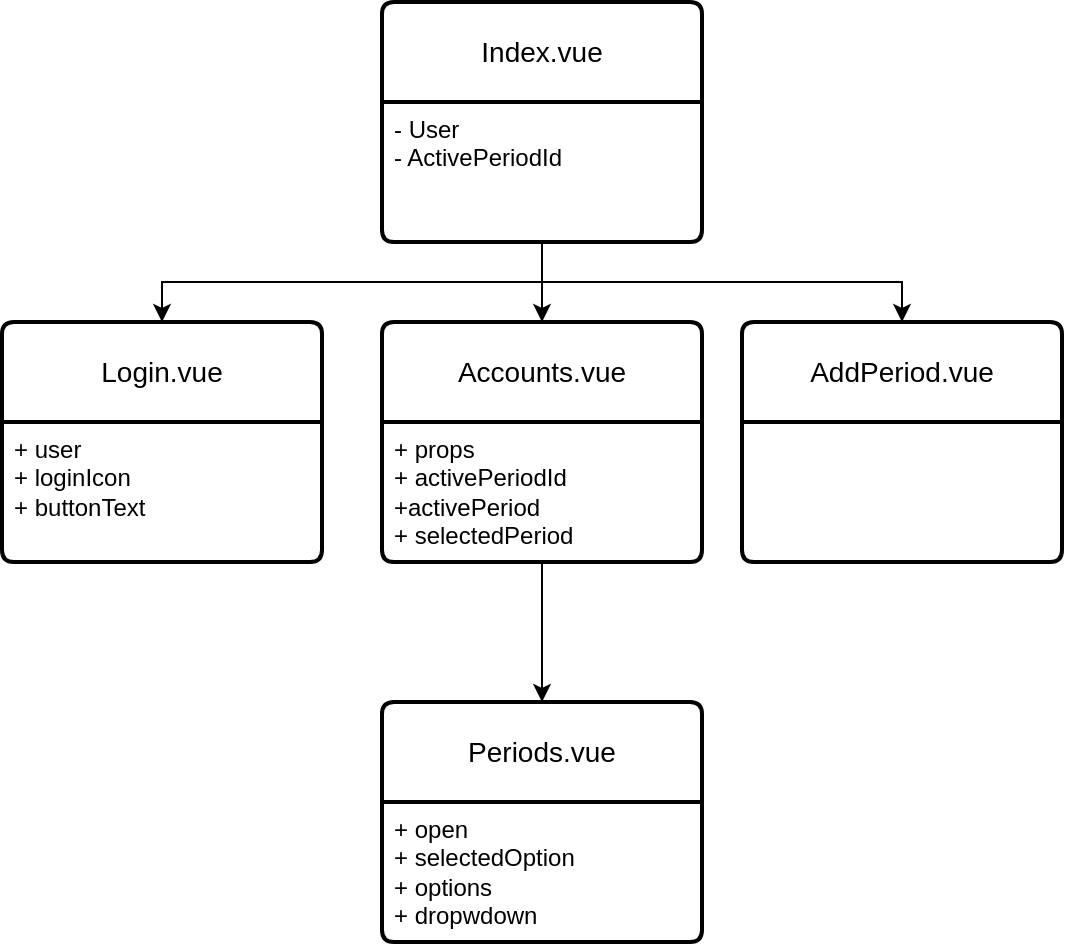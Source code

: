 <mxfile version="24.6.2" type="github">
  <diagram name="Pagina-1" id="nFk-xYRCCgUmwnguuuYf">
    <mxGraphModel dx="1395" dy="615" grid="1" gridSize="10" guides="1" tooltips="1" connect="1" arrows="1" fold="1" page="1" pageScale="1" pageWidth="850" pageHeight="1100" math="0" shadow="0">
      <root>
        <mxCell id="0" />
        <mxCell id="1" parent="0" />
        <mxCell id="Nf7QshB9JH_1sSBnTNgK-10" style="edgeStyle=orthogonalEdgeStyle;rounded=0;orthogonalLoop=1;jettySize=auto;html=1;exitX=0.5;exitY=1;exitDx=0;exitDy=0;entryX=0.5;entryY=0;entryDx=0;entryDy=0;" edge="1" parent="1" source="Nf7QshB9JH_1sSBnTNgK-1" target="Nf7QshB9JH_1sSBnTNgK-8">
          <mxGeometry relative="1" as="geometry" />
        </mxCell>
        <mxCell id="Nf7QshB9JH_1sSBnTNgK-1" value="Index.vue" style="swimlane;childLayout=stackLayout;horizontal=1;startSize=50;horizontalStack=0;rounded=1;fontSize=14;fontStyle=0;strokeWidth=2;resizeParent=0;resizeLast=1;shadow=0;dashed=0;align=center;arcSize=4;whiteSpace=wrap;html=1;" vertex="1" parent="1">
          <mxGeometry x="250" y="290" width="160" height="120" as="geometry" />
        </mxCell>
        <mxCell id="Nf7QshB9JH_1sSBnTNgK-2" value="- User&lt;div&gt;- ActivePeriodId&lt;/div&gt;" style="align=left;strokeColor=none;fillColor=none;spacingLeft=4;fontSize=12;verticalAlign=top;resizable=0;rotatable=0;part=1;html=1;" vertex="1" parent="Nf7QshB9JH_1sSBnTNgK-1">
          <mxGeometry y="50" width="160" height="70" as="geometry" />
        </mxCell>
        <mxCell id="Nf7QshB9JH_1sSBnTNgK-8" value="Login.vue" style="swimlane;childLayout=stackLayout;horizontal=1;startSize=50;horizontalStack=0;rounded=1;fontSize=14;fontStyle=0;strokeWidth=2;resizeParent=0;resizeLast=1;shadow=0;dashed=0;align=center;arcSize=4;whiteSpace=wrap;html=1;" vertex="1" parent="1">
          <mxGeometry x="60" y="450" width="160" height="120" as="geometry" />
        </mxCell>
        <mxCell id="Nf7QshB9JH_1sSBnTNgK-9" value="+ user&lt;br&gt;+ loginIcon&lt;br&gt;+ buttonText" style="align=left;strokeColor=none;fillColor=none;spacingLeft=4;fontSize=12;verticalAlign=top;resizable=0;rotatable=0;part=1;html=1;" vertex="1" parent="Nf7QshB9JH_1sSBnTNgK-8">
          <mxGeometry y="50" width="160" height="70" as="geometry" />
        </mxCell>
        <mxCell id="Nf7QshB9JH_1sSBnTNgK-11" value="Accounts.vue" style="swimlane;childLayout=stackLayout;horizontal=1;startSize=50;horizontalStack=0;rounded=1;fontSize=14;fontStyle=0;strokeWidth=2;resizeParent=0;resizeLast=1;shadow=0;dashed=0;align=center;arcSize=4;whiteSpace=wrap;html=1;" vertex="1" parent="1">
          <mxGeometry x="250" y="450" width="160" height="120" as="geometry" />
        </mxCell>
        <mxCell id="Nf7QshB9JH_1sSBnTNgK-12" value="+ props&lt;br&gt;+ activePeriodId&lt;br&gt;+activePeriod&lt;div&gt;+ selectedPeriod&lt;/div&gt;" style="align=left;strokeColor=none;fillColor=none;spacingLeft=4;fontSize=12;verticalAlign=top;resizable=0;rotatable=0;part=1;html=1;" vertex="1" parent="Nf7QshB9JH_1sSBnTNgK-11">
          <mxGeometry y="50" width="160" height="70" as="geometry" />
        </mxCell>
        <mxCell id="Nf7QshB9JH_1sSBnTNgK-13" value="AddPeriod.vue" style="swimlane;childLayout=stackLayout;horizontal=1;startSize=50;horizontalStack=0;rounded=1;fontSize=14;fontStyle=0;strokeWidth=2;resizeParent=0;resizeLast=1;shadow=0;dashed=0;align=center;arcSize=4;whiteSpace=wrap;html=1;" vertex="1" parent="1">
          <mxGeometry x="430" y="450" width="160" height="120" as="geometry" />
        </mxCell>
        <mxCell id="Nf7QshB9JH_1sSBnTNgK-15" style="edgeStyle=orthogonalEdgeStyle;rounded=0;orthogonalLoop=1;jettySize=auto;html=1;entryX=0.5;entryY=0;entryDx=0;entryDy=0;" edge="1" parent="1" source="Nf7QshB9JH_1sSBnTNgK-2" target="Nf7QshB9JH_1sSBnTNgK-11">
          <mxGeometry relative="1" as="geometry" />
        </mxCell>
        <mxCell id="Nf7QshB9JH_1sSBnTNgK-16" style="edgeStyle=orthogonalEdgeStyle;rounded=0;orthogonalLoop=1;jettySize=auto;html=1;exitX=0.5;exitY=1;exitDx=0;exitDy=0;entryX=0.5;entryY=0;entryDx=0;entryDy=0;" edge="1" parent="1" source="Nf7QshB9JH_1sSBnTNgK-2" target="Nf7QshB9JH_1sSBnTNgK-13">
          <mxGeometry relative="1" as="geometry" />
        </mxCell>
        <mxCell id="Nf7QshB9JH_1sSBnTNgK-17" value="Periods.vue" style="swimlane;childLayout=stackLayout;horizontal=1;startSize=50;horizontalStack=0;rounded=1;fontSize=14;fontStyle=0;strokeWidth=2;resizeParent=0;resizeLast=1;shadow=0;dashed=0;align=center;arcSize=4;whiteSpace=wrap;html=1;" vertex="1" parent="1">
          <mxGeometry x="250" y="640" width="160" height="120" as="geometry" />
        </mxCell>
        <mxCell id="Nf7QshB9JH_1sSBnTNgK-18" value="+ open&lt;br&gt;+ selectedOption&lt;br&gt;+ options&lt;div&gt;+ dropwdown&lt;/div&gt;" style="align=left;strokeColor=none;fillColor=none;spacingLeft=4;fontSize=12;verticalAlign=top;resizable=0;rotatable=0;part=1;html=1;" vertex="1" parent="Nf7QshB9JH_1sSBnTNgK-17">
          <mxGeometry y="50" width="160" height="70" as="geometry" />
        </mxCell>
        <mxCell id="Nf7QshB9JH_1sSBnTNgK-19" style="edgeStyle=orthogonalEdgeStyle;rounded=0;orthogonalLoop=1;jettySize=auto;html=1;exitX=0.5;exitY=1;exitDx=0;exitDy=0;entryX=0.5;entryY=0;entryDx=0;entryDy=0;" edge="1" parent="1" source="Nf7QshB9JH_1sSBnTNgK-12" target="Nf7QshB9JH_1sSBnTNgK-17">
          <mxGeometry relative="1" as="geometry" />
        </mxCell>
      </root>
    </mxGraphModel>
  </diagram>
</mxfile>
